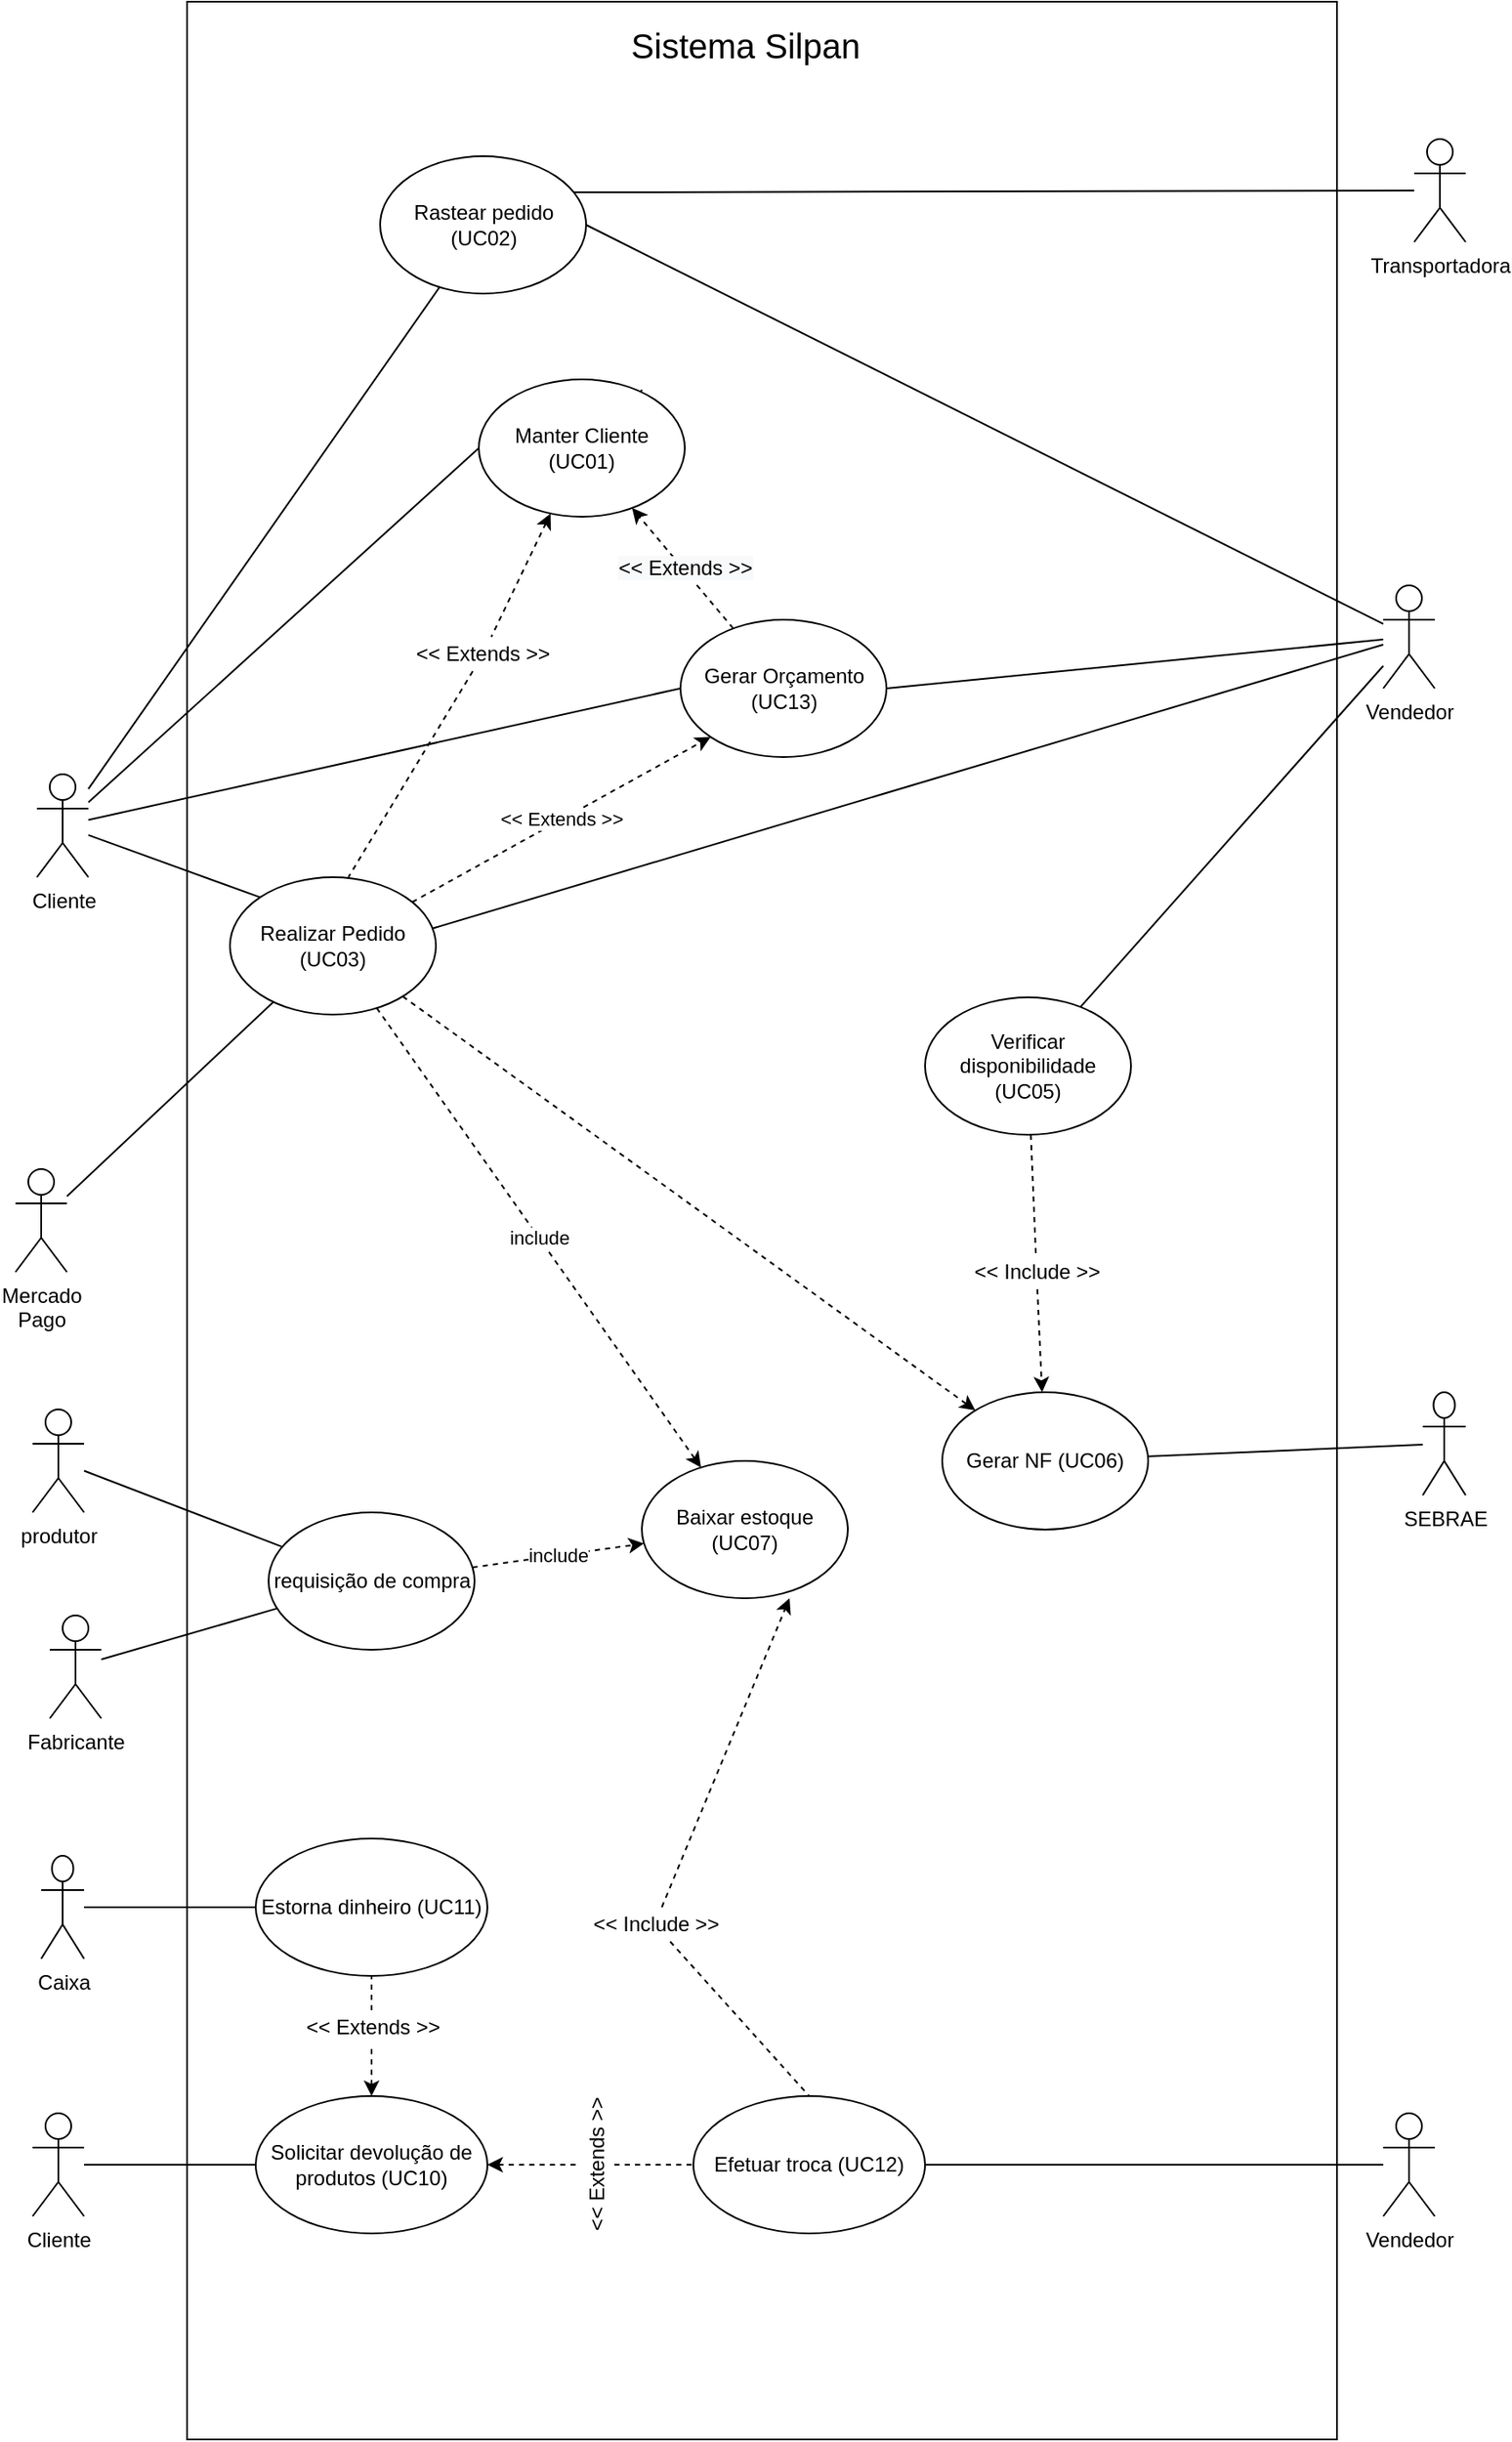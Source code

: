 <mxfile version="14.4.3" type="device"><diagram id="BuRo_AMKlYUv4dxovqnh" name="Page-1"><mxGraphModel dx="1185" dy="1862" grid="1" gridSize="10" guides="1" tooltips="1" connect="1" arrows="1" fold="1" page="1" pageScale="1" pageWidth="827" pageHeight="1169" math="0" shadow="0"><root><mxCell id="0"/><mxCell id="1" parent="0"/><mxCell id="IbkjIShwM9Amx0Qfo5Cr-6" value="" style="rounded=0;whiteSpace=wrap;html=1;fontStyle=1" parent="1" vertex="1"><mxGeometry x="130" y="-370" width="670" height="1420" as="geometry"/></mxCell><mxCell id="T-wIeaB769ZTC9rPstLC-5" style="edgeStyle=none;rounded=0;orthogonalLoop=1;jettySize=auto;html=1;entryX=0;entryY=0.5;entryDx=0;entryDy=0;endArrow=none;endFill=0;" parent="1" source="IbkjIShwM9Amx0Qfo5Cr-1" target="IbkjIShwM9Amx0Qfo5Cr-9" edge="1"><mxGeometry relative="1" as="geometry"/></mxCell><mxCell id="T-wIeaB769ZTC9rPstLC-6" style="rounded=0;orthogonalLoop=1;jettySize=auto;html=1;entryX=0;entryY=0;entryDx=0;entryDy=0;endArrow=none;endFill=0;" parent="1" source="IbkjIShwM9Amx0Qfo5Cr-1" target="IbkjIShwM9Amx0Qfo5Cr-10" edge="1"><mxGeometry relative="1" as="geometry"/></mxCell><mxCell id="T-wIeaB769ZTC9rPstLC-66" style="rounded=0;orthogonalLoop=1;jettySize=auto;html=1;startArrow=none;startFill=0;endArrow=none;endFill=0;" parent="1" source="IbkjIShwM9Amx0Qfo5Cr-1" target="T-wIeaB769ZTC9rPstLC-65" edge="1"><mxGeometry relative="1" as="geometry"/></mxCell><mxCell id="8a3bhjrW2zuS4_KJurNq-2" style="rounded=0;orthogonalLoop=1;jettySize=auto;html=1;entryX=0;entryY=0.5;entryDx=0;entryDy=0;endArrow=none;endFill=0;" parent="1" source="IbkjIShwM9Amx0Qfo5Cr-1" target="8a3bhjrW2zuS4_KJurNq-1" edge="1"><mxGeometry relative="1" as="geometry"/></mxCell><mxCell id="IbkjIShwM9Amx0Qfo5Cr-1" value="Cliente" style="shape=umlActor;verticalLabelPosition=bottom;verticalAlign=top;html=1;" parent="1" vertex="1"><mxGeometry x="42.5" y="80" width="30" height="60" as="geometry"/></mxCell><mxCell id="T-wIeaB769ZTC9rPstLC-16" style="edgeStyle=none;rounded=0;orthogonalLoop=1;jettySize=auto;html=1;entryX=0.979;entryY=0.375;entryDx=0;entryDy=0;startArrow=none;startFill=0;endArrow=none;endFill=0;entryPerimeter=0;" parent="1" source="IbkjIShwM9Amx0Qfo5Cr-2" target="IbkjIShwM9Amx0Qfo5Cr-10" edge="1"><mxGeometry relative="1" as="geometry"/></mxCell><mxCell id="T-wIeaB769ZTC9rPstLC-67" style="rounded=0;orthogonalLoop=1;jettySize=auto;html=1;entryX=1;entryY=0.5;entryDx=0;entryDy=0;startArrow=none;startFill=0;endArrow=none;endFill=0;" parent="1" source="IbkjIShwM9Amx0Qfo5Cr-2" target="T-wIeaB769ZTC9rPstLC-65" edge="1"><mxGeometry relative="1" as="geometry"/></mxCell><mxCell id="p-gK1G4iv9wpTvHOqd8F-5" style="edgeStyle=none;rounded=0;orthogonalLoop=1;jettySize=auto;html=1;endArrow=none;endFill=0;" parent="1" source="IbkjIShwM9Amx0Qfo5Cr-2" target="IbkjIShwM9Amx0Qfo5Cr-11" edge="1"><mxGeometry relative="1" as="geometry"/></mxCell><mxCell id="IbkjIShwM9Amx0Qfo5Cr-2" value="Vendedor" style="shape=umlActor;verticalLabelPosition=bottom;verticalAlign=top;html=1;" parent="1" vertex="1"><mxGeometry x="827" y="-30" width="30" height="60" as="geometry"/></mxCell><mxCell id="T-wIeaB769ZTC9rPstLC-3" style="rounded=0;orthogonalLoop=1;jettySize=auto;html=1;dashed=1;entryX=0.575;entryY=0;entryDx=0;entryDy=0;entryPerimeter=0;endArrow=none;endFill=0;" parent="1" source="IbkjIShwM9Amx0Qfo5Cr-16" target="IbkjIShwM9Amx0Qfo5Cr-10" edge="1"><mxGeometry relative="1" as="geometry"/></mxCell><mxCell id="IbkjIShwM9Amx0Qfo5Cr-9" value="Manter Cliente (UC01)" style="ellipse;whiteSpace=wrap;html=1;" parent="1" vertex="1"><mxGeometry x="300" y="-150" width="120" height="80" as="geometry"/></mxCell><mxCell id="hh5fiI7vTb0jbXTB1-Ci-6" value="&lt;&lt; Extends &gt;&gt;" style="rounded=0;orthogonalLoop=1;jettySize=auto;html=1;entryX=0;entryY=1;entryDx=0;entryDy=0;dashed=1;" parent="1" source="IbkjIShwM9Amx0Qfo5Cr-10" target="8a3bhjrW2zuS4_KJurNq-1" edge="1"><mxGeometry relative="1" as="geometry"/></mxCell><mxCell id="hh5fiI7vTb0jbXTB1-Ci-8" value="include" style="edgeStyle=none;rounded=0;orthogonalLoop=1;jettySize=auto;html=1;dashed=1;" parent="1" source="IbkjIShwM9Amx0Qfo5Cr-10" target="IbkjIShwM9Amx0Qfo5Cr-13" edge="1"><mxGeometry relative="1" as="geometry"/></mxCell><mxCell id="NuNTCcfRlkaxtjvmkvtK-4" style="edgeStyle=none;rounded=0;orthogonalLoop=1;jettySize=auto;html=1;endArrow=classic;endFill=1;dashed=1;" edge="1" parent="1" source="IbkjIShwM9Amx0Qfo5Cr-10" target="T-wIeaB769ZTC9rPstLC-20"><mxGeometry relative="1" as="geometry"/></mxCell><mxCell id="IbkjIShwM9Amx0Qfo5Cr-10" value="Realizar Pedido (UC03)" style="ellipse;whiteSpace=wrap;html=1;" parent="1" vertex="1"><mxGeometry x="155" y="140" width="120" height="80" as="geometry"/></mxCell><mxCell id="nf_BZtj-rut8XEmqHuDb-6" style="edgeStyle=none;rounded=0;orthogonalLoop=1;jettySize=auto;html=1;endArrow=none;endFill=0;dashed=1;" parent="1" source="IbkjIShwM9Amx0Qfo5Cr-11" target="p-gK1G4iv9wpTvHOqd8F-7" edge="1"><mxGeometry relative="1" as="geometry"/></mxCell><mxCell id="IbkjIShwM9Amx0Qfo5Cr-11" value="Verificar disponibilidade (UC05)" style="ellipse;whiteSpace=wrap;html=1;" parent="1" vertex="1"><mxGeometry x="560" y="210" width="120" height="80" as="geometry"/></mxCell><mxCell id="IbkjIShwM9Amx0Qfo5Cr-13" value="Baixar estoque (UC07)" style="ellipse;whiteSpace=wrap;html=1;" parent="1" vertex="1"><mxGeometry x="395" y="480" width="120" height="80" as="geometry"/></mxCell><mxCell id="IbkjIShwM9Amx0Qfo5Cr-16" value="&amp;lt;&amp;lt; Extends &amp;gt;&amp;gt;" style="text;html=1;strokeColor=none;fillColor=none;align=center;verticalAlign=middle;whiteSpace=wrap;rounded=0;" parent="1" vertex="1"><mxGeometry x="260" width="85" height="20" as="geometry"/></mxCell><mxCell id="T-wIeaB769ZTC9rPstLC-4" style="rounded=0;orthogonalLoop=1;jettySize=auto;html=1;endArrow=none;endFill=0;dashed=1;startArrow=classic;startFill=1;" parent="1" source="IbkjIShwM9Amx0Qfo5Cr-9" target="IbkjIShwM9Amx0Qfo5Cr-16" edge="1"><mxGeometry relative="1" as="geometry"><mxPoint x="230" y="80" as="sourcePoint"/><mxPoint x="230" y="160" as="targetPoint"/></mxGeometry></mxCell><mxCell id="T-wIeaB769ZTC9rPstLC-20" value="Gerar NF (UC06)" style="ellipse;whiteSpace=wrap;html=1;" parent="1" vertex="1"><mxGeometry x="570" y="440" width="120" height="80" as="geometry"/></mxCell><mxCell id="nf_BZtj-rut8XEmqHuDb-7" style="rounded=0;orthogonalLoop=1;jettySize=auto;html=1;endArrow=none;endFill=0;" parent="1" source="T-wIeaB769ZTC9rPstLC-60" target="T-wIeaB769ZTC9rPstLC-20" edge="1"><mxGeometry relative="1" as="geometry"/></mxCell><mxCell id="T-wIeaB769ZTC9rPstLC-60" value="SEBRAE" style="shape=umlActor;verticalLabelPosition=bottom;verticalAlign=top;html=1;" parent="1" vertex="1"><mxGeometry x="850" y="440" width="25" height="60" as="geometry"/></mxCell><mxCell id="p-gK1G4iv9wpTvHOqd8F-6" style="edgeStyle=none;rounded=0;orthogonalLoop=1;jettySize=auto;html=1;endArrow=classic;endFill=1;dashed=1;" parent="1" source="p-gK1G4iv9wpTvHOqd8F-7" target="T-wIeaB769ZTC9rPstLC-20" edge="1"><mxGeometry relative="1" as="geometry"/></mxCell><mxCell id="T-wIeaB769ZTC9rPstLC-65" value="Rastear pedido (UC02)" style="ellipse;whiteSpace=wrap;html=1;" parent="1" vertex="1"><mxGeometry x="242.5" y="-280" width="120" height="80" as="geometry"/></mxCell><mxCell id="p-gK1G4iv9wpTvHOqd8F-7" value="&amp;lt;&amp;lt; Include &amp;gt;&amp;gt;" style="text;html=1;align=center;verticalAlign=middle;resizable=0;points=[];autosize=1;rotation=0;" parent="1" vertex="1"><mxGeometry x="580" y="360" width="90" height="20" as="geometry"/></mxCell><mxCell id="p-gK1G4iv9wpTvHOqd8F-32" style="edgeStyle=none;rounded=0;orthogonalLoop=1;jettySize=auto;html=1;endArrow=none;endFill=0;" parent="1" source="p-gK1G4iv9wpTvHOqd8F-20" target="p-gK1G4iv9wpTvHOqd8F-23" edge="1"><mxGeometry relative="1" as="geometry"/></mxCell><mxCell id="p-gK1G4iv9wpTvHOqd8F-20" value="Cliente" style="shape=umlActor;verticalLabelPosition=bottom;verticalAlign=top;html=1;" parent="1" vertex="1"><mxGeometry x="40" y="860" width="30" height="60" as="geometry"/></mxCell><mxCell id="p-gK1G4iv9wpTvHOqd8F-30" value="" style="edgeStyle=none;rounded=0;orthogonalLoop=1;jettySize=auto;html=1;endArrow=none;endFill=0;dashed=1;startArrow=none;startFill=0;" parent="1" source="p-gK1G4iv9wpTvHOqd8F-39" target="p-gK1G4iv9wpTvHOqd8F-29" edge="1"><mxGeometry relative="1" as="geometry"/></mxCell><mxCell id="p-gK1G4iv9wpTvHOqd8F-33" style="edgeStyle=none;rounded=0;orthogonalLoop=1;jettySize=auto;html=1;endArrow=none;endFill=0;dashed=1;startArrow=none;startFill=0;" parent="1" source="p-gK1G4iv9wpTvHOqd8F-46" target="p-gK1G4iv9wpTvHOqd8F-27" edge="1"><mxGeometry relative="1" as="geometry"/></mxCell><mxCell id="p-gK1G4iv9wpTvHOqd8F-23" value="Solicitar devolução de produtos (UC10)" style="ellipse;whiteSpace=wrap;html=1;" parent="1" vertex="1"><mxGeometry x="170" y="850" width="135" height="80" as="geometry"/></mxCell><mxCell id="p-gK1G4iv9wpTvHOqd8F-38" style="edgeStyle=none;rounded=0;orthogonalLoop=1;jettySize=auto;html=1;endArrow=none;endFill=0;" parent="1" source="p-gK1G4iv9wpTvHOqd8F-24" target="p-gK1G4iv9wpTvHOqd8F-29" edge="1"><mxGeometry relative="1" as="geometry"/></mxCell><mxCell id="p-gK1G4iv9wpTvHOqd8F-24" value="Vendedor" style="shape=umlActor;verticalLabelPosition=bottom;verticalAlign=top;html=1;" parent="1" vertex="1"><mxGeometry x="827" y="860" width="30" height="60" as="geometry"/></mxCell><mxCell id="p-gK1G4iv9wpTvHOqd8F-27" value="Estorna dinheiro (UC11)" style="ellipse;whiteSpace=wrap;html=1;" parent="1" vertex="1"><mxGeometry x="170" y="700" width="135" height="80" as="geometry"/></mxCell><mxCell id="p-gK1G4iv9wpTvHOqd8F-29" value="Efetuar troca (UC12)" style="ellipse;whiteSpace=wrap;html=1;" parent="1" vertex="1"><mxGeometry x="425" y="850" width="135" height="80" as="geometry"/></mxCell><mxCell id="p-gK1G4iv9wpTvHOqd8F-39" value="&amp;lt;&amp;lt; Extends &amp;gt;&amp;gt;" style="text;html=1;align=center;verticalAlign=middle;resizable=0;points=[];autosize=1;rotation=-90;" parent="1" vertex="1"><mxGeometry x="324" y="880" width="90" height="20" as="geometry"/></mxCell><mxCell id="p-gK1G4iv9wpTvHOqd8F-40" value="" style="edgeStyle=none;rounded=0;orthogonalLoop=1;jettySize=auto;html=1;endArrow=none;endFill=0;dashed=1;startArrow=classic;startFill=1;" parent="1" source="p-gK1G4iv9wpTvHOqd8F-23" target="p-gK1G4iv9wpTvHOqd8F-39" edge="1"><mxGeometry relative="1" as="geometry"><mxPoint x="305" y="880" as="sourcePoint"/><mxPoint x="425" y="880" as="targetPoint"/></mxGeometry></mxCell><mxCell id="p-gK1G4iv9wpTvHOqd8F-44" style="rounded=0;orthogonalLoop=1;jettySize=auto;html=1;entryX=0.5;entryY=0;entryDx=0;entryDy=0;endArrow=none;endFill=0;dashed=1;" parent="1" source="p-gK1G4iv9wpTvHOqd8F-42" target="p-gK1G4iv9wpTvHOqd8F-29" edge="1"><mxGeometry relative="1" as="geometry"/></mxCell><mxCell id="p-gK1G4iv9wpTvHOqd8F-45" style="rounded=0;orthogonalLoop=1;jettySize=auto;html=1;entryX=0.717;entryY=1;entryDx=0;entryDy=0;endArrow=classic;endFill=1;entryPerimeter=0;dashed=1;" parent="1" source="p-gK1G4iv9wpTvHOqd8F-42" target="IbkjIShwM9Amx0Qfo5Cr-13" edge="1"><mxGeometry relative="1" as="geometry"/></mxCell><mxCell id="p-gK1G4iv9wpTvHOqd8F-42" value="&amp;lt;&amp;lt; Include &amp;gt;&amp;gt;" style="text;html=1;align=center;verticalAlign=middle;resizable=0;points=[];autosize=1;rotation=0;" parent="1" vertex="1"><mxGeometry x="357.5" y="740" width="90" height="20" as="geometry"/></mxCell><mxCell id="p-gK1G4iv9wpTvHOqd8F-46" value="&amp;lt;&amp;lt; Extends &amp;gt;&amp;gt;" style="text;html=1;align=center;verticalAlign=middle;resizable=0;points=[];autosize=1;rotation=0;" parent="1" vertex="1"><mxGeometry x="192.5" y="800" width="90" height="20" as="geometry"/></mxCell><mxCell id="p-gK1G4iv9wpTvHOqd8F-47" style="edgeStyle=none;rounded=0;orthogonalLoop=1;jettySize=auto;html=1;endArrow=none;endFill=0;dashed=1;startArrow=classic;startFill=1;" parent="1" source="p-gK1G4iv9wpTvHOqd8F-23" target="p-gK1G4iv9wpTvHOqd8F-46" edge="1"><mxGeometry relative="1" as="geometry"><mxPoint x="237.5" y="840" as="sourcePoint"/><mxPoint x="237.5" y="780" as="targetPoint"/></mxGeometry></mxCell><mxCell id="hh5fiI7vTb0jbXTB1-Ci-12" style="edgeStyle=none;rounded=0;orthogonalLoop=1;jettySize=auto;html=1;endArrow=none;endFill=0;" parent="1" source="6sv0ZcUWcWpbaiPJQpah-1" target="hh5fiI7vTb0jbXTB1-Ci-10" edge="1"><mxGeometry relative="1" as="geometry"/></mxCell><mxCell id="6sv0ZcUWcWpbaiPJQpah-1" value="Fabricante" style="shape=umlActor;verticalLabelPosition=bottom;verticalAlign=top;html=1;" parent="1" vertex="1"><mxGeometry x="50" y="570" width="30" height="60" as="geometry"/></mxCell><mxCell id="6sv0ZcUWcWpbaiPJQpah-13" style="edgeStyle=orthogonalEdgeStyle;rounded=0;orthogonalLoop=1;jettySize=auto;html=1;entryX=0;entryY=0.5;entryDx=0;entryDy=0;startArrow=none;startFill=0;endArrow=none;endFill=0;" parent="1" source="6sv0ZcUWcWpbaiPJQpah-12" target="p-gK1G4iv9wpTvHOqd8F-27" edge="1"><mxGeometry relative="1" as="geometry"/></mxCell><mxCell id="6sv0ZcUWcWpbaiPJQpah-12" value="Caixa" style="shape=umlActor;verticalLabelPosition=bottom;verticalAlign=top;html=1;" parent="1" vertex="1"><mxGeometry x="45" y="710" width="25" height="60" as="geometry"/></mxCell><mxCell id="6sv0ZcUWcWpbaiPJQpah-14" value="Sistema Silpan" style="text;html=1;align=center;verticalAlign=middle;resizable=0;points=[];autosize=1;fontSize=20;" parent="1" vertex="1"><mxGeometry x="380" y="-360" width="150" height="30" as="geometry"/></mxCell><mxCell id="8a3bhjrW2zuS4_KJurNq-3" style="edgeStyle=none;rounded=0;orthogonalLoop=1;jettySize=auto;html=1;endArrow=none;endFill=0;exitX=1;exitY=0.5;exitDx=0;exitDy=0;" parent="1" source="8a3bhjrW2zuS4_KJurNq-1" target="IbkjIShwM9Amx0Qfo5Cr-2" edge="1"><mxGeometry relative="1" as="geometry"><mxPoint x="820" as="targetPoint"/><Array as="points"/></mxGeometry></mxCell><mxCell id="8a3bhjrW2zuS4_KJurNq-15" style="edgeStyle=none;rounded=0;orthogonalLoop=1;jettySize=auto;html=1;dashed=1;endArrow=classic;endFill=1;" parent="1" source="8a3bhjrW2zuS4_KJurNq-1" target="IbkjIShwM9Amx0Qfo5Cr-9" edge="1"><mxGeometry relative="1" as="geometry"/></mxCell><mxCell id="8a3bhjrW2zuS4_KJurNq-16" value="&lt;span style=&quot;font-size: 12px ; background-color: rgb(248 , 249 , 250)&quot;&gt;&amp;lt;&amp;lt; Extends &amp;gt;&amp;gt;&lt;/span&gt;" style="edgeLabel;html=1;align=center;verticalAlign=middle;resizable=0;points=[];" parent="8a3bhjrW2zuS4_KJurNq-15" vertex="1" connectable="0"><mxGeometry x="0.27" y="1" relative="1" as="geometry"><mxPoint x="9.78" y="8.61" as="offset"/></mxGeometry></mxCell><mxCell id="8a3bhjrW2zuS4_KJurNq-1" value="Gerar Orçamento&lt;br&gt;(UC13)" style="ellipse;whiteSpace=wrap;html=1;" parent="1" vertex="1"><mxGeometry x="417.5" y="-10" width="120" height="80" as="geometry"/></mxCell><mxCell id="8a3bhjrW2zuS4_KJurNq-6" style="edgeStyle=none;rounded=0;orthogonalLoop=1;jettySize=auto;html=1;entryX=0.792;entryY=0.076;entryDx=0;entryDy=0;entryPerimeter=0;endArrow=none;endFill=0;" parent="1" source="IbkjIShwM9Amx0Qfo5Cr-9" target="IbkjIShwM9Amx0Qfo5Cr-9" edge="1"><mxGeometry relative="1" as="geometry"/></mxCell><mxCell id="hh5fiI7vTb0jbXTB1-Ci-11" style="edgeStyle=none;rounded=0;orthogonalLoop=1;jettySize=auto;html=1;endArrow=none;endFill=0;" parent="1" source="hh5fiI7vTb0jbXTB1-Ci-9" target="hh5fiI7vTb0jbXTB1-Ci-10" edge="1"><mxGeometry relative="1" as="geometry"/></mxCell><mxCell id="6n7o6h919d7Xh_0hlBJ7-4" value="" style="rounded=0;orthogonalLoop=1;jettySize=auto;html=1;endArrow=none;endFill=0;" parent="1" source="6n7o6h919d7Xh_0hlBJ7-1" target="IbkjIShwM9Amx0Qfo5Cr-10" edge="1"><mxGeometry relative="1" as="geometry"><mxPoint x="192.5" y="340" as="targetPoint"/></mxGeometry></mxCell><mxCell id="hh5fiI7vTb0jbXTB1-Ci-9" value="produtor" style="shape=umlActor;verticalLabelPosition=bottom;verticalAlign=top;html=1;" parent="1" vertex="1"><mxGeometry x="40" y="450" width="30" height="60" as="geometry"/></mxCell><mxCell id="6n7o6h919d7Xh_0hlBJ7-1" value="Mercado&lt;br&gt;Pago" style="shape=umlActor;verticalLabelPosition=bottom;verticalAlign=top;html=1;outlineConnect=0;" parent="1" vertex="1"><mxGeometry x="30" y="310" width="30" height="60" as="geometry"/></mxCell><mxCell id="hh5fiI7vTb0jbXTB1-Ci-13" value="include" style="edgeStyle=none;rounded=0;orthogonalLoop=1;jettySize=auto;html=1;dashed=1;" parent="1" source="hh5fiI7vTb0jbXTB1-Ci-10" target="IbkjIShwM9Amx0Qfo5Cr-13" edge="1"><mxGeometry relative="1" as="geometry"/></mxCell><mxCell id="hh5fiI7vTb0jbXTB1-Ci-10" value="requisição de compra" style="ellipse;whiteSpace=wrap;html=1;" parent="1" vertex="1"><mxGeometry x="177.5" y="510" width="120" height="80" as="geometry"/></mxCell><mxCell id="NuNTCcfRlkaxtjvmkvtK-3" style="edgeStyle=none;rounded=0;orthogonalLoop=1;jettySize=auto;html=1;endArrow=none;endFill=0;entryX=0.942;entryY=0.263;entryDx=0;entryDy=0;entryPerimeter=0;" edge="1" parent="1" source="NuNTCcfRlkaxtjvmkvtK-1" target="T-wIeaB769ZTC9rPstLC-65"><mxGeometry relative="1" as="geometry"><mxPoint x="360" y="-260" as="targetPoint"/></mxGeometry></mxCell><mxCell id="NuNTCcfRlkaxtjvmkvtK-1" value="Transportadora" style="shape=umlActor;verticalLabelPosition=bottom;verticalAlign=top;html=1;" vertex="1" parent="1"><mxGeometry x="845" y="-290" width="30" height="60" as="geometry"/></mxCell></root></mxGraphModel></diagram></mxfile>